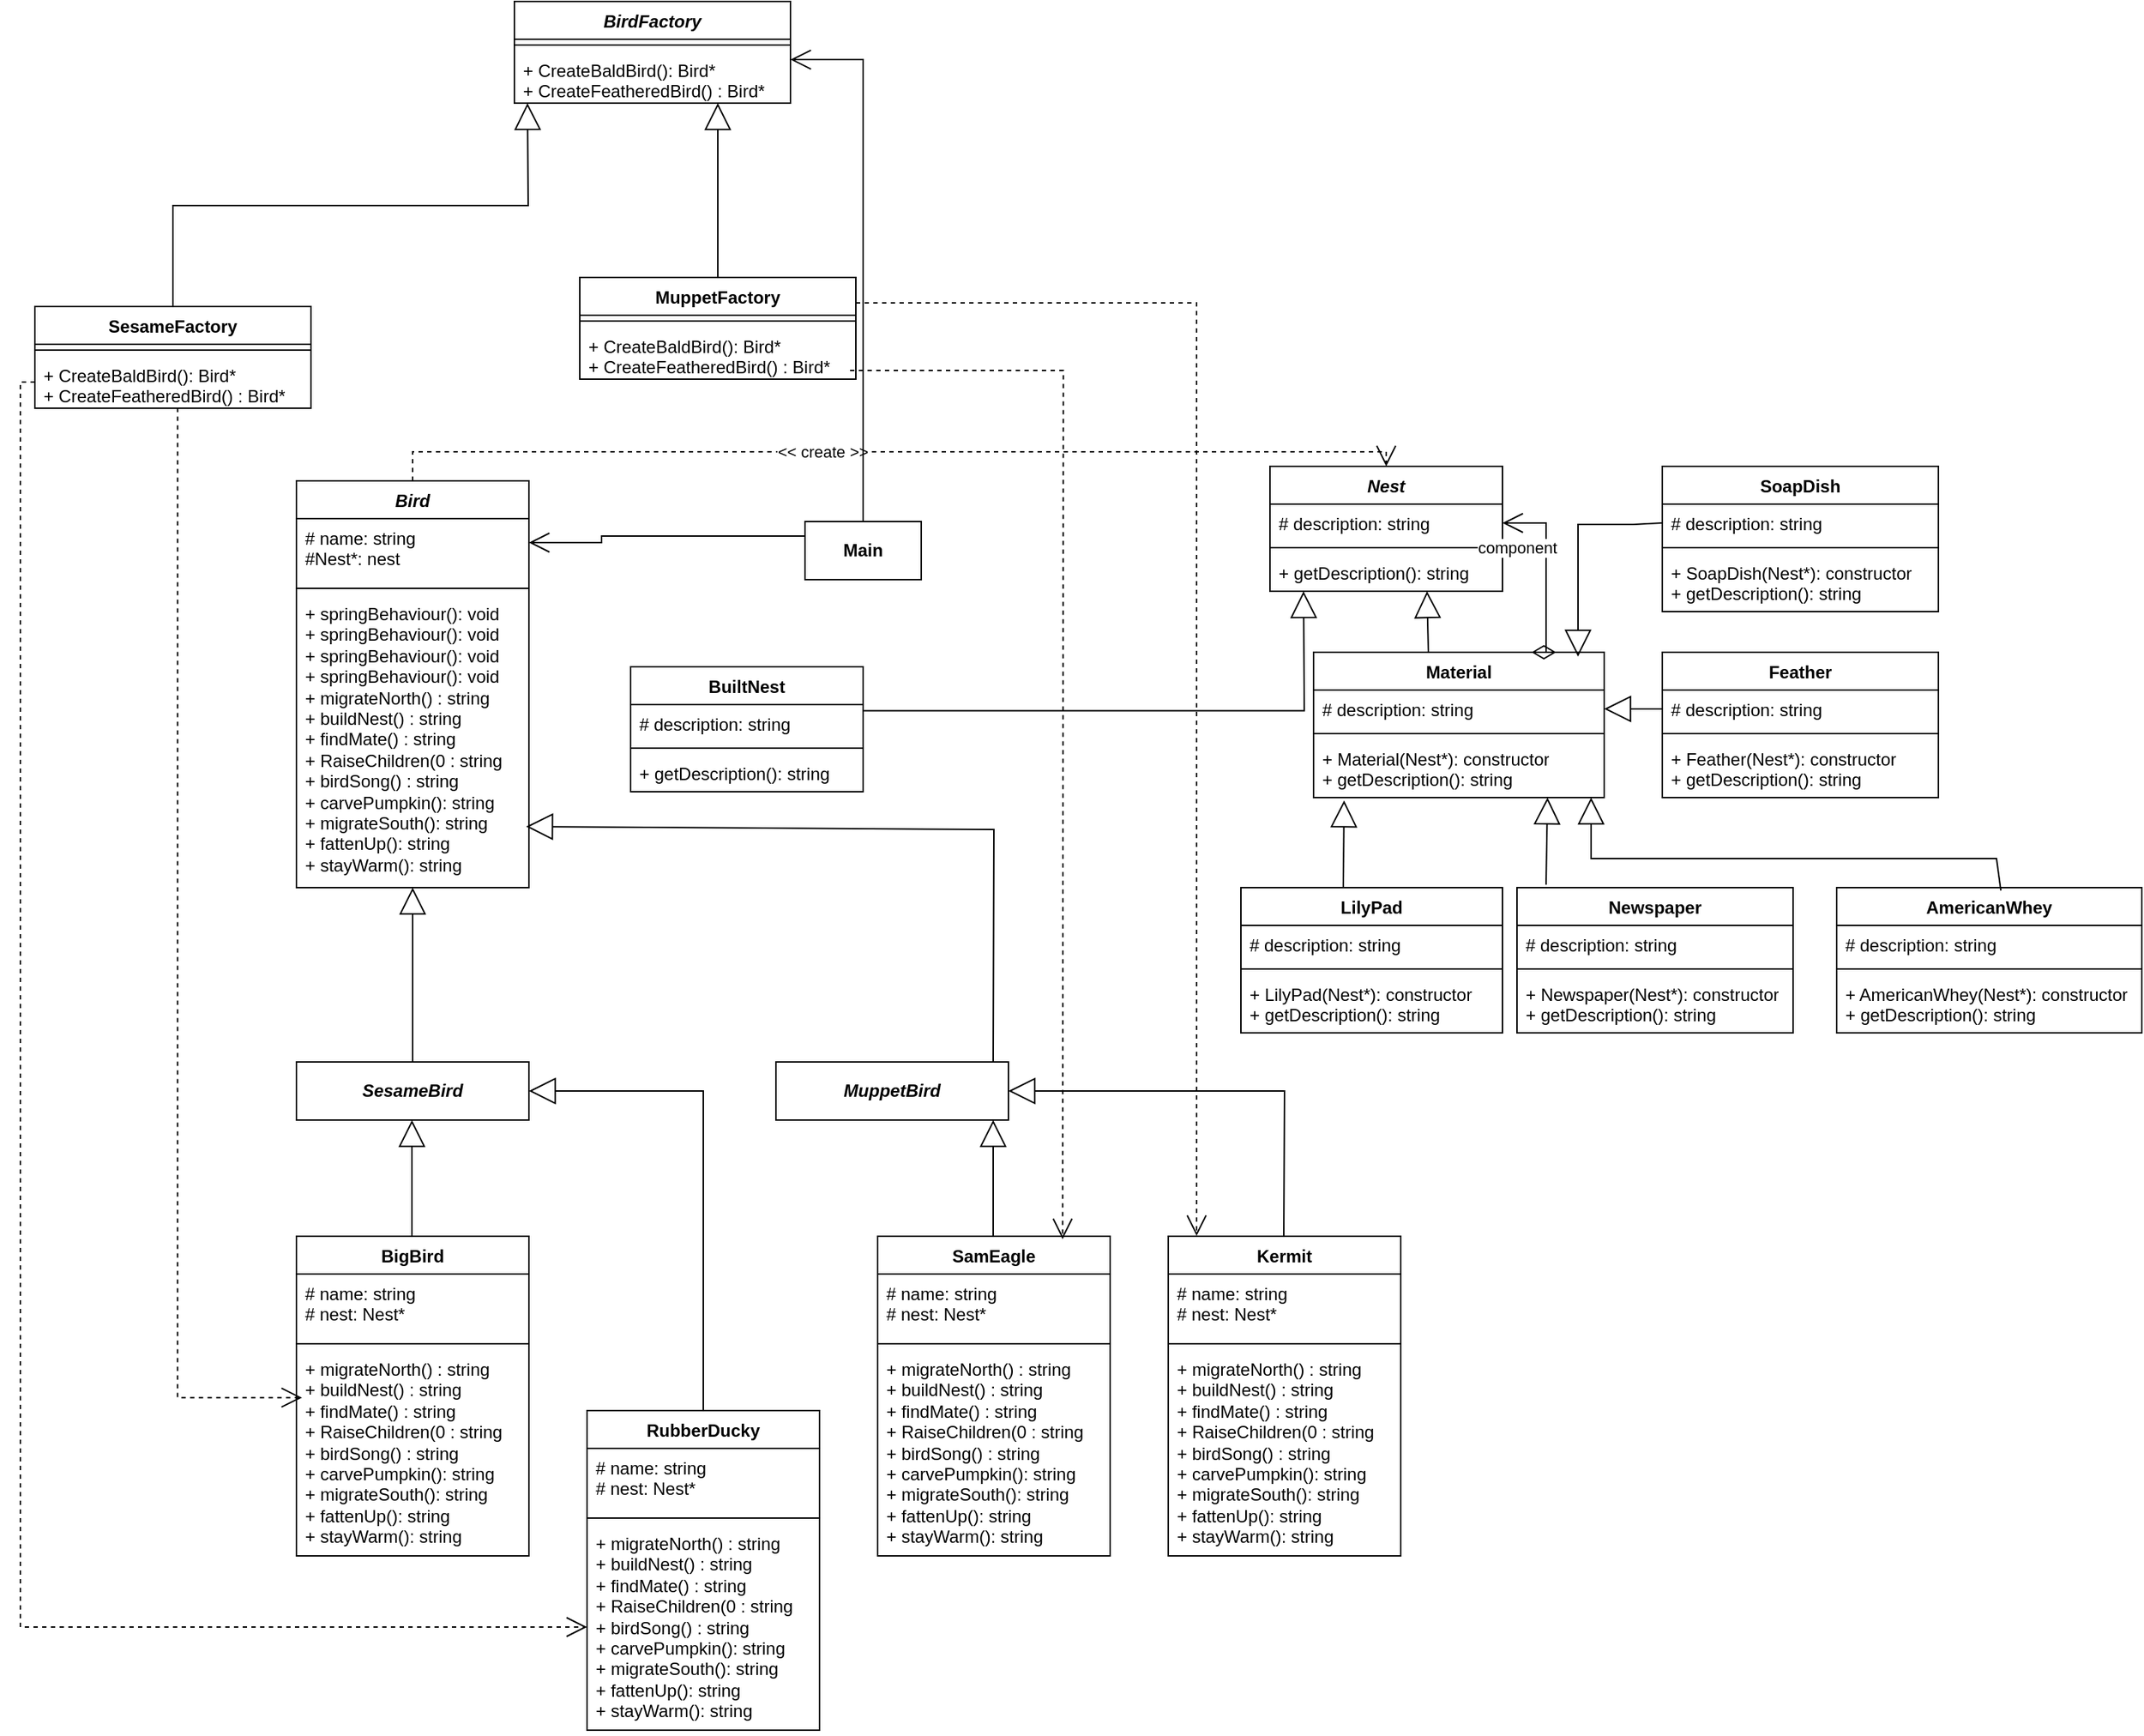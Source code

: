 <mxfile version="25.0.1">
  <diagram name="Page-1" id="kyu1YdOgKxEDkR5awUkQ">
    <mxGraphModel dx="2799" dy="2236" grid="1" gridSize="10" guides="1" tooltips="1" connect="1" arrows="1" fold="1" page="1" pageScale="1" pageWidth="850" pageHeight="1100" math="0" shadow="0">
      <root>
        <mxCell id="0" />
        <mxCell id="1" parent="0" />
        <mxCell id="qIy_7lvg44yp4supX4-h-1" value="&lt;i&gt;Bird&lt;/i&gt;" style="swimlane;fontStyle=1;align=center;verticalAlign=top;childLayout=stackLayout;horizontal=1;startSize=26;horizontalStack=0;resizeParent=1;resizeParentMax=0;resizeLast=0;collapsible=1;marginBottom=0;whiteSpace=wrap;html=1;" vertex="1" parent="1">
          <mxGeometry x="40" y="40" width="160" height="280" as="geometry" />
        </mxCell>
        <mxCell id="qIy_7lvg44yp4supX4-h-2" value="&lt;div&gt;# name: string&lt;/div&gt;&lt;div&gt;#Nest*: nest&lt;br&gt;&lt;/div&gt;" style="text;strokeColor=none;fillColor=none;align=left;verticalAlign=top;spacingLeft=4;spacingRight=4;overflow=hidden;rotatable=0;points=[[0,0.5],[1,0.5]];portConstraint=eastwest;whiteSpace=wrap;html=1;" vertex="1" parent="qIy_7lvg44yp4supX4-h-1">
          <mxGeometry y="26" width="160" height="44" as="geometry" />
        </mxCell>
        <mxCell id="qIy_7lvg44yp4supX4-h-3" value="" style="line;strokeWidth=1;fillColor=none;align=left;verticalAlign=middle;spacingTop=-1;spacingLeft=3;spacingRight=3;rotatable=0;labelPosition=right;points=[];portConstraint=eastwest;strokeColor=inherit;" vertex="1" parent="qIy_7lvg44yp4supX4-h-1">
          <mxGeometry y="70" width="160" height="8" as="geometry" />
        </mxCell>
        <mxCell id="qIy_7lvg44yp4supX4-h-4" value="&lt;div&gt;+ springBehaviour(): void&lt;/div&gt;&lt;div&gt;+ springBehaviour(): void&lt;/div&gt;&lt;div&gt;+ springBehaviour(): void&lt;/div&gt;&lt;div&gt;+ springBehaviour(): void&lt;br&gt;&lt;/div&gt;&lt;div&gt;+ migrateNorth() : string&lt;/div&gt;&lt;div&gt;+ buildNest() : string&lt;/div&gt;&lt;div&gt;+ findMate() : string&lt;/div&gt;&lt;div&gt;+ RaiseChildren(0 : string&lt;/div&gt;&lt;div&gt;+ birdSong() : string&lt;/div&gt;&lt;div&gt;+ carvePumpkin(): string&lt;/div&gt;&lt;div&gt;+ migrateSouth(): string&lt;/div&gt;&lt;div&gt;+ fattenUp(): string&lt;/div&gt;&lt;div&gt;+ stayWarm(): string&lt;br&gt;&lt;/div&gt;" style="text;strokeColor=none;fillColor=none;align=left;verticalAlign=top;spacingLeft=4;spacingRight=4;overflow=hidden;rotatable=0;points=[[0,0.5],[1,0.5]];portConstraint=eastwest;whiteSpace=wrap;html=1;" vertex="1" parent="qIy_7lvg44yp4supX4-h-1">
          <mxGeometry y="78" width="160" height="202" as="geometry" />
        </mxCell>
        <mxCell id="qIy_7lvg44yp4supX4-h-5" value="&lt;i&gt;Nest&lt;/i&gt;" style="swimlane;fontStyle=1;align=center;verticalAlign=top;childLayout=stackLayout;horizontal=1;startSize=26;horizontalStack=0;resizeParent=1;resizeParentMax=0;resizeLast=0;collapsible=1;marginBottom=0;whiteSpace=wrap;html=1;" vertex="1" parent="1">
          <mxGeometry x="710" y="30" width="160" height="86" as="geometry" />
        </mxCell>
        <mxCell id="qIy_7lvg44yp4supX4-h-6" value="# description: string" style="text;strokeColor=none;fillColor=none;align=left;verticalAlign=top;spacingLeft=4;spacingRight=4;overflow=hidden;rotatable=0;points=[[0,0.5],[1,0.5]];portConstraint=eastwest;whiteSpace=wrap;html=1;" vertex="1" parent="qIy_7lvg44yp4supX4-h-5">
          <mxGeometry y="26" width="160" height="26" as="geometry" />
        </mxCell>
        <mxCell id="qIy_7lvg44yp4supX4-h-7" value="" style="line;strokeWidth=1;fillColor=none;align=left;verticalAlign=middle;spacingTop=-1;spacingLeft=3;spacingRight=3;rotatable=0;labelPosition=right;points=[];portConstraint=eastwest;strokeColor=inherit;" vertex="1" parent="qIy_7lvg44yp4supX4-h-5">
          <mxGeometry y="52" width="160" height="8" as="geometry" />
        </mxCell>
        <mxCell id="qIy_7lvg44yp4supX4-h-8" value="+ getDescription(): string" style="text;strokeColor=none;fillColor=none;align=left;verticalAlign=top;spacingLeft=4;spacingRight=4;overflow=hidden;rotatable=0;points=[[0,0.5],[1,0.5]];portConstraint=eastwest;whiteSpace=wrap;html=1;" vertex="1" parent="qIy_7lvg44yp4supX4-h-5">
          <mxGeometry y="60" width="160" height="26" as="geometry" />
        </mxCell>
        <mxCell id="qIy_7lvg44yp4supX4-h-13" value="BigBird" style="swimlane;fontStyle=1;align=center;verticalAlign=top;childLayout=stackLayout;horizontal=1;startSize=26;horizontalStack=0;resizeParent=1;resizeParentMax=0;resizeLast=0;collapsible=1;marginBottom=0;whiteSpace=wrap;html=1;" vertex="1" parent="1">
          <mxGeometry x="40" y="560" width="160" height="220" as="geometry" />
        </mxCell>
        <mxCell id="qIy_7lvg44yp4supX4-h-14" value="&lt;div&gt;# name: string&lt;/div&gt;&lt;div&gt;# nest: Nest*&lt;br&gt;&lt;/div&gt;" style="text;strokeColor=none;fillColor=none;align=left;verticalAlign=top;spacingLeft=4;spacingRight=4;overflow=hidden;rotatable=0;points=[[0,0.5],[1,0.5]];portConstraint=eastwest;whiteSpace=wrap;html=1;" vertex="1" parent="qIy_7lvg44yp4supX4-h-13">
          <mxGeometry y="26" width="160" height="44" as="geometry" />
        </mxCell>
        <mxCell id="qIy_7lvg44yp4supX4-h-15" value="" style="line;strokeWidth=1;fillColor=none;align=left;verticalAlign=middle;spacingTop=-1;spacingLeft=3;spacingRight=3;rotatable=0;labelPosition=right;points=[];portConstraint=eastwest;strokeColor=inherit;" vertex="1" parent="qIy_7lvg44yp4supX4-h-13">
          <mxGeometry y="70" width="160" height="8" as="geometry" />
        </mxCell>
        <mxCell id="qIy_7lvg44yp4supX4-h-16" value="&lt;div&gt;+ migrateNorth() : string&lt;/div&gt;&lt;div&gt;+ buildNest() : string&lt;/div&gt;&lt;div&gt;+ findMate() : string&lt;/div&gt;&lt;div&gt;+ RaiseChildren(0 : string&lt;/div&gt;&lt;div&gt;+ birdSong() : string&lt;/div&gt;&lt;div&gt;+ carvePumpkin(): string&lt;/div&gt;&lt;div&gt;+ migrateSouth(): string&lt;/div&gt;&lt;div&gt;+ fattenUp(): string&lt;/div&gt;&lt;div&gt;+ stayWarm(): string&lt;br&gt;&lt;/div&gt;" style="text;strokeColor=none;fillColor=none;align=left;verticalAlign=top;spacingLeft=4;spacingRight=4;overflow=hidden;rotatable=0;points=[[0,0.5],[1,0.5]];portConstraint=eastwest;whiteSpace=wrap;html=1;" vertex="1" parent="qIy_7lvg44yp4supX4-h-13">
          <mxGeometry y="78" width="160" height="142" as="geometry" />
        </mxCell>
        <mxCell id="qIy_7lvg44yp4supX4-h-21" value="RubberDucky" style="swimlane;fontStyle=1;align=center;verticalAlign=top;childLayout=stackLayout;horizontal=1;startSize=26;horizontalStack=0;resizeParent=1;resizeParentMax=0;resizeLast=0;collapsible=1;marginBottom=0;whiteSpace=wrap;html=1;" vertex="1" parent="1">
          <mxGeometry x="240" y="680" width="160" height="220" as="geometry" />
        </mxCell>
        <mxCell id="qIy_7lvg44yp4supX4-h-22" value="&lt;div&gt;# name: string&lt;/div&gt;&lt;div&gt;# nest: Nest*&lt;/div&gt;" style="text;strokeColor=none;fillColor=none;align=left;verticalAlign=top;spacingLeft=4;spacingRight=4;overflow=hidden;rotatable=0;points=[[0,0.5],[1,0.5]];portConstraint=eastwest;whiteSpace=wrap;html=1;" vertex="1" parent="qIy_7lvg44yp4supX4-h-21">
          <mxGeometry y="26" width="160" height="44" as="geometry" />
        </mxCell>
        <mxCell id="qIy_7lvg44yp4supX4-h-23" value="" style="line;strokeWidth=1;fillColor=none;align=left;verticalAlign=middle;spacingTop=-1;spacingLeft=3;spacingRight=3;rotatable=0;labelPosition=right;points=[];portConstraint=eastwest;strokeColor=inherit;" vertex="1" parent="qIy_7lvg44yp4supX4-h-21">
          <mxGeometry y="70" width="160" height="8" as="geometry" />
        </mxCell>
        <mxCell id="qIy_7lvg44yp4supX4-h-24" value="&lt;div&gt;+ migrateNorth() : string&lt;/div&gt;&lt;div&gt;+ buildNest() : string&lt;/div&gt;&lt;div&gt;+ findMate() : string&lt;/div&gt;&lt;div&gt;+ RaiseChildren(0 : string&lt;/div&gt;&lt;div&gt;+ birdSong() : string&lt;/div&gt;&lt;div&gt;+ carvePumpkin(): string&lt;/div&gt;&lt;div&gt;+ migrateSouth(): string&lt;/div&gt;&lt;div&gt;+ fattenUp(): string&lt;/div&gt;&lt;div&gt;+ stayWarm(): string&lt;br&gt;&lt;/div&gt;" style="text;strokeColor=none;fillColor=none;align=left;verticalAlign=top;spacingLeft=4;spacingRight=4;overflow=hidden;rotatable=0;points=[[0,0.5],[1,0.5]];portConstraint=eastwest;whiteSpace=wrap;html=1;" vertex="1" parent="qIy_7lvg44yp4supX4-h-21">
          <mxGeometry y="78" width="160" height="142" as="geometry" />
        </mxCell>
        <mxCell id="qIy_7lvg44yp4supX4-h-25" value="SamEagle" style="swimlane;fontStyle=1;align=center;verticalAlign=top;childLayout=stackLayout;horizontal=1;startSize=26;horizontalStack=0;resizeParent=1;resizeParentMax=0;resizeLast=0;collapsible=1;marginBottom=0;whiteSpace=wrap;html=1;" vertex="1" parent="1">
          <mxGeometry x="440" y="560" width="160" height="220" as="geometry" />
        </mxCell>
        <mxCell id="qIy_7lvg44yp4supX4-h-26" value="&lt;div&gt;# name: string&lt;/div&gt;&lt;div&gt;# nest: Nest*&lt;/div&gt;" style="text;strokeColor=none;fillColor=none;align=left;verticalAlign=top;spacingLeft=4;spacingRight=4;overflow=hidden;rotatable=0;points=[[0,0.5],[1,0.5]];portConstraint=eastwest;whiteSpace=wrap;html=1;" vertex="1" parent="qIy_7lvg44yp4supX4-h-25">
          <mxGeometry y="26" width="160" height="44" as="geometry" />
        </mxCell>
        <mxCell id="qIy_7lvg44yp4supX4-h-27" value="" style="line;strokeWidth=1;fillColor=none;align=left;verticalAlign=middle;spacingTop=-1;spacingLeft=3;spacingRight=3;rotatable=0;labelPosition=right;points=[];portConstraint=eastwest;strokeColor=inherit;" vertex="1" parent="qIy_7lvg44yp4supX4-h-25">
          <mxGeometry y="70" width="160" height="8" as="geometry" />
        </mxCell>
        <mxCell id="qIy_7lvg44yp4supX4-h-28" value="&lt;div&gt;+ migrateNorth() : string&lt;/div&gt;&lt;div&gt;+ buildNest() : string&lt;/div&gt;&lt;div&gt;+ findMate() : string&lt;/div&gt;&lt;div&gt;+ RaiseChildren(0 : string&lt;/div&gt;&lt;div&gt;+ birdSong() : string&lt;/div&gt;&lt;div&gt;+ carvePumpkin(): string&lt;/div&gt;&lt;div&gt;+ migrateSouth(): string&lt;/div&gt;&lt;div&gt;+ fattenUp(): string&lt;/div&gt;&lt;div&gt;+ stayWarm(): string&lt;br&gt;&lt;/div&gt;" style="text;strokeColor=none;fillColor=none;align=left;verticalAlign=top;spacingLeft=4;spacingRight=4;overflow=hidden;rotatable=0;points=[[0,0.5],[1,0.5]];portConstraint=eastwest;whiteSpace=wrap;html=1;" vertex="1" parent="qIy_7lvg44yp4supX4-h-25">
          <mxGeometry y="78" width="160" height="142" as="geometry" />
        </mxCell>
        <mxCell id="qIy_7lvg44yp4supX4-h-29" value="Kermit" style="swimlane;fontStyle=1;align=center;verticalAlign=top;childLayout=stackLayout;horizontal=1;startSize=26;horizontalStack=0;resizeParent=1;resizeParentMax=0;resizeLast=0;collapsible=1;marginBottom=0;whiteSpace=wrap;html=1;" vertex="1" parent="1">
          <mxGeometry x="640" y="560" width="160" height="220" as="geometry" />
        </mxCell>
        <mxCell id="qIy_7lvg44yp4supX4-h-30" value="&lt;div&gt;# name: string&lt;/div&gt;&lt;div&gt;# nest: Nest*&lt;/div&gt;" style="text;strokeColor=none;fillColor=none;align=left;verticalAlign=top;spacingLeft=4;spacingRight=4;overflow=hidden;rotatable=0;points=[[0,0.5],[1,0.5]];portConstraint=eastwest;whiteSpace=wrap;html=1;" vertex="1" parent="qIy_7lvg44yp4supX4-h-29">
          <mxGeometry y="26" width="160" height="44" as="geometry" />
        </mxCell>
        <mxCell id="qIy_7lvg44yp4supX4-h-31" value="" style="line;strokeWidth=1;fillColor=none;align=left;verticalAlign=middle;spacingTop=-1;spacingLeft=3;spacingRight=3;rotatable=0;labelPosition=right;points=[];portConstraint=eastwest;strokeColor=inherit;" vertex="1" parent="qIy_7lvg44yp4supX4-h-29">
          <mxGeometry y="70" width="160" height="8" as="geometry" />
        </mxCell>
        <mxCell id="qIy_7lvg44yp4supX4-h-32" value="&lt;div&gt;+ migrateNorth() : string&lt;/div&gt;&lt;div&gt;+ buildNest() : string&lt;/div&gt;&lt;div&gt;+ findMate() : string&lt;/div&gt;&lt;div&gt;+ RaiseChildren(0 : string&lt;/div&gt;&lt;div&gt;+ birdSong() : string&lt;/div&gt;&lt;div&gt;+ carvePumpkin(): string&lt;/div&gt;&lt;div&gt;+ migrateSouth(): string&lt;/div&gt;&lt;div&gt;+ fattenUp(): string&lt;/div&gt;&lt;div&gt;+ stayWarm(): string&lt;br&gt;&lt;/div&gt;" style="text;strokeColor=none;fillColor=none;align=left;verticalAlign=top;spacingLeft=4;spacingRight=4;overflow=hidden;rotatable=0;points=[[0,0.5],[1,0.5]];portConstraint=eastwest;whiteSpace=wrap;html=1;" vertex="1" parent="qIy_7lvg44yp4supX4-h-29">
          <mxGeometry y="78" width="160" height="142" as="geometry" />
        </mxCell>
        <mxCell id="qIy_7lvg44yp4supX4-h-41" value="" style="endArrow=block;endSize=16;endFill=0;html=1;rounded=0;entryX=0.5;entryY=1;entryDx=0;entryDy=0;exitX=0.5;exitY=0;exitDx=0;exitDy=0;" edge="1" parent="1" source="qIy_7lvg44yp4supX4-h-43" target="qIy_7lvg44yp4supX4-h-1">
          <mxGeometry width="160" relative="1" as="geometry">
            <mxPoint x="120" y="430" as="sourcePoint" />
            <mxPoint x="240" y="340" as="targetPoint" />
          </mxGeometry>
        </mxCell>
        <mxCell id="qIy_7lvg44yp4supX4-h-42" value="" style="endArrow=block;endSize=16;endFill=0;html=1;rounded=0;exitX=0.5;exitY=0;exitDx=0;exitDy=0;entryX=0.5;entryY=1;entryDx=0;entryDy=0;" edge="1" parent="1">
          <mxGeometry width="160" relative="1" as="geometry">
            <mxPoint x="519.5" y="560" as="sourcePoint" />
            <mxPoint x="519.5" y="480" as="targetPoint" />
          </mxGeometry>
        </mxCell>
        <mxCell id="qIy_7lvg44yp4supX4-h-43" value="&lt;i&gt;SesameBird&lt;/i&gt;" style="html=1;whiteSpace=wrap;fontStyle=1" vertex="1" parent="1">
          <mxGeometry x="40" y="440" width="160" height="40" as="geometry" />
        </mxCell>
        <mxCell id="qIy_7lvg44yp4supX4-h-44" value="&lt;i&gt;&lt;b&gt;MuppetBird&lt;/b&gt;&lt;/i&gt;" style="html=1;whiteSpace=wrap;" vertex="1" parent="1">
          <mxGeometry x="370" y="440" width="160" height="40" as="geometry" />
        </mxCell>
        <mxCell id="qIy_7lvg44yp4supX4-h-47" value="" style="endArrow=block;endSize=16;endFill=0;html=1;rounded=0;exitX=0.5;exitY=0;exitDx=0;exitDy=0;entryX=1;entryY=0.5;entryDx=0;entryDy=0;" edge="1" parent="1" source="qIy_7lvg44yp4supX4-h-21" target="qIy_7lvg44yp4supX4-h-43">
          <mxGeometry width="160" relative="1" as="geometry">
            <mxPoint x="319.5" y="560" as="sourcePoint" />
            <mxPoint x="319.5" y="480" as="targetPoint" />
            <Array as="points">
              <mxPoint x="320" y="460" />
            </Array>
          </mxGeometry>
        </mxCell>
        <mxCell id="qIy_7lvg44yp4supX4-h-48" value="" style="endArrow=block;endSize=16;endFill=0;html=1;rounded=0;exitX=0.5;exitY=0;exitDx=0;exitDy=0;entryX=1;entryY=0.5;entryDx=0;entryDy=0;" edge="1" parent="1" target="qIy_7lvg44yp4supX4-h-44">
          <mxGeometry width="160" relative="1" as="geometry">
            <mxPoint x="719.5" y="560" as="sourcePoint" />
            <mxPoint x="600" y="460" as="targetPoint" />
            <Array as="points">
              <mxPoint x="720" y="460" />
            </Array>
          </mxGeometry>
        </mxCell>
        <mxCell id="qIy_7lvg44yp4supX4-h-49" value="" style="endArrow=block;endSize=16;endFill=0;html=1;rounded=0;exitX=0.5;exitY=0;exitDx=0;exitDy=0;entryX=0.5;entryY=1;entryDx=0;entryDy=0;" edge="1" parent="1">
          <mxGeometry width="160" relative="1" as="geometry">
            <mxPoint x="119.5" y="560" as="sourcePoint" />
            <mxPoint x="119.5" y="480" as="targetPoint" />
          </mxGeometry>
        </mxCell>
        <mxCell id="qIy_7lvg44yp4supX4-h-50" value="" style="endArrow=block;endSize=16;endFill=0;html=1;rounded=0;exitX=0.5;exitY=0;exitDx=0;exitDy=0;entryX=0.988;entryY=0.792;entryDx=0;entryDy=0;entryPerimeter=0;" edge="1" parent="1" target="qIy_7lvg44yp4supX4-h-4">
          <mxGeometry width="160" relative="1" as="geometry">
            <mxPoint x="519.5" y="440" as="sourcePoint" />
            <mxPoint x="400" y="340" as="targetPoint" />
            <Array as="points">
              <mxPoint x="520" y="280" />
            </Array>
          </mxGeometry>
        </mxCell>
        <mxCell id="qIy_7lvg44yp4supX4-h-51" value="BuiltNest" style="swimlane;fontStyle=1;align=center;verticalAlign=top;childLayout=stackLayout;horizontal=1;startSize=26;horizontalStack=0;resizeParent=1;resizeParentMax=0;resizeLast=0;collapsible=1;marginBottom=0;whiteSpace=wrap;html=1;" vertex="1" parent="1">
          <mxGeometry x="270" y="168" width="160" height="86" as="geometry" />
        </mxCell>
        <mxCell id="qIy_7lvg44yp4supX4-h-52" value="# description: string" style="text;strokeColor=none;fillColor=none;align=left;verticalAlign=top;spacingLeft=4;spacingRight=4;overflow=hidden;rotatable=0;points=[[0,0.5],[1,0.5]];portConstraint=eastwest;whiteSpace=wrap;html=1;" vertex="1" parent="qIy_7lvg44yp4supX4-h-51">
          <mxGeometry y="26" width="160" height="26" as="geometry" />
        </mxCell>
        <mxCell id="qIy_7lvg44yp4supX4-h-53" value="" style="line;strokeWidth=1;fillColor=none;align=left;verticalAlign=middle;spacingTop=-1;spacingLeft=3;spacingRight=3;rotatable=0;labelPosition=right;points=[];portConstraint=eastwest;strokeColor=inherit;" vertex="1" parent="qIy_7lvg44yp4supX4-h-51">
          <mxGeometry y="52" width="160" height="8" as="geometry" />
        </mxCell>
        <mxCell id="qIy_7lvg44yp4supX4-h-54" value="+ getDescription(): string" style="text;strokeColor=none;fillColor=none;align=left;verticalAlign=top;spacingLeft=4;spacingRight=4;overflow=hidden;rotatable=0;points=[[0,0.5],[1,0.5]];portConstraint=eastwest;whiteSpace=wrap;html=1;" vertex="1" parent="qIy_7lvg44yp4supX4-h-51">
          <mxGeometry y="60" width="160" height="26" as="geometry" />
        </mxCell>
        <mxCell id="qIy_7lvg44yp4supX4-h-55" value="" style="endArrow=block;endSize=16;endFill=0;html=1;rounded=0;exitX=0.997;exitY=0.165;exitDx=0;exitDy=0;entryX=0.613;entryY=1.077;entryDx=0;entryDy=0;entryPerimeter=0;exitPerimeter=0;edgeStyle=orthogonalEdgeStyle;" edge="1" parent="1" source="qIy_7lvg44yp4supX4-h-52">
          <mxGeometry width="160" relative="1" as="geometry">
            <mxPoint x="550" y="197" as="sourcePoint" />
            <mxPoint x="733.08" y="116.002" as="targetPoint" />
          </mxGeometry>
        </mxCell>
        <mxCell id="qIy_7lvg44yp4supX4-h-56" value="Material" style="swimlane;fontStyle=1;align=center;verticalAlign=top;childLayout=stackLayout;horizontal=1;startSize=26;horizontalStack=0;resizeParent=1;resizeParentMax=0;resizeLast=0;collapsible=1;marginBottom=0;whiteSpace=wrap;html=1;" vertex="1" parent="1">
          <mxGeometry x="740" y="158" width="200" height="100" as="geometry" />
        </mxCell>
        <mxCell id="qIy_7lvg44yp4supX4-h-57" value="# description: string" style="text;strokeColor=none;fillColor=none;align=left;verticalAlign=top;spacingLeft=4;spacingRight=4;overflow=hidden;rotatable=0;points=[[0,0.5],[1,0.5]];portConstraint=eastwest;whiteSpace=wrap;html=1;" vertex="1" parent="qIy_7lvg44yp4supX4-h-56">
          <mxGeometry y="26" width="200" height="26" as="geometry" />
        </mxCell>
        <mxCell id="qIy_7lvg44yp4supX4-h-58" value="" style="line;strokeWidth=1;fillColor=none;align=left;verticalAlign=middle;spacingTop=-1;spacingLeft=3;spacingRight=3;rotatable=0;labelPosition=right;points=[];portConstraint=eastwest;strokeColor=inherit;" vertex="1" parent="qIy_7lvg44yp4supX4-h-56">
          <mxGeometry y="52" width="200" height="8" as="geometry" />
        </mxCell>
        <mxCell id="qIy_7lvg44yp4supX4-h-59" value="+ Material(Nest*): constructor&lt;br&gt;&lt;div&gt;+ getDescription(): string&lt;/div&gt;" style="text;strokeColor=none;fillColor=none;align=left;verticalAlign=top;spacingLeft=4;spacingRight=4;overflow=hidden;rotatable=0;points=[[0,0.5],[1,0.5]];portConstraint=eastwest;whiteSpace=wrap;html=1;" vertex="1" parent="qIy_7lvg44yp4supX4-h-56">
          <mxGeometry y="60" width="200" height="40" as="geometry" />
        </mxCell>
        <mxCell id="qIy_7lvg44yp4supX4-h-60" value="" style="endArrow=block;endSize=16;endFill=0;html=1;rounded=0;entryX=0.613;entryY=1.077;entryDx=0;entryDy=0;entryPerimeter=0;exitX=0.395;exitY=0;exitDx=0;exitDy=0;exitPerimeter=0;" edge="1" parent="1" source="qIy_7lvg44yp4supX4-h-56">
          <mxGeometry width="160" relative="1" as="geometry">
            <mxPoint x="818" y="180" as="sourcePoint" />
            <mxPoint x="818.08" y="116.002" as="targetPoint" />
            <Array as="points" />
          </mxGeometry>
        </mxCell>
        <mxCell id="qIy_7lvg44yp4supX4-h-79" value="LilyPad" style="swimlane;fontStyle=1;align=center;verticalAlign=top;childLayout=stackLayout;horizontal=1;startSize=26;horizontalStack=0;resizeParent=1;resizeParentMax=0;resizeLast=0;collapsible=1;marginBottom=0;whiteSpace=wrap;html=1;" vertex="1" parent="1">
          <mxGeometry x="690" y="320" width="180" height="100" as="geometry" />
        </mxCell>
        <mxCell id="qIy_7lvg44yp4supX4-h-80" value="# description: string" style="text;strokeColor=none;fillColor=none;align=left;verticalAlign=top;spacingLeft=4;spacingRight=4;overflow=hidden;rotatable=0;points=[[0,0.5],[1,0.5]];portConstraint=eastwest;whiteSpace=wrap;html=1;" vertex="1" parent="qIy_7lvg44yp4supX4-h-79">
          <mxGeometry y="26" width="180" height="26" as="geometry" />
        </mxCell>
        <mxCell id="qIy_7lvg44yp4supX4-h-81" value="" style="line;strokeWidth=1;fillColor=none;align=left;verticalAlign=middle;spacingTop=-1;spacingLeft=3;spacingRight=3;rotatable=0;labelPosition=right;points=[];portConstraint=eastwest;strokeColor=inherit;" vertex="1" parent="qIy_7lvg44yp4supX4-h-79">
          <mxGeometry y="52" width="180" height="8" as="geometry" />
        </mxCell>
        <mxCell id="qIy_7lvg44yp4supX4-h-82" value="+ LilyPad(Nest*): constructor&lt;br&gt;&lt;div&gt;+ getDescription(): string&lt;/div&gt;" style="text;strokeColor=none;fillColor=none;align=left;verticalAlign=top;spacingLeft=4;spacingRight=4;overflow=hidden;rotatable=0;points=[[0,0.5],[1,0.5]];portConstraint=eastwest;whiteSpace=wrap;html=1;" vertex="1" parent="qIy_7lvg44yp4supX4-h-79">
          <mxGeometry y="60" width="180" height="40" as="geometry" />
        </mxCell>
        <mxCell id="qIy_7lvg44yp4supX4-h-83" value="Newspaper" style="swimlane;fontStyle=1;align=center;verticalAlign=top;childLayout=stackLayout;horizontal=1;startSize=26;horizontalStack=0;resizeParent=1;resizeParentMax=0;resizeLast=0;collapsible=1;marginBottom=0;whiteSpace=wrap;html=1;" vertex="1" parent="1">
          <mxGeometry x="880" y="320" width="190" height="100" as="geometry" />
        </mxCell>
        <mxCell id="qIy_7lvg44yp4supX4-h-84" value="# description: string" style="text;strokeColor=none;fillColor=none;align=left;verticalAlign=top;spacingLeft=4;spacingRight=4;overflow=hidden;rotatable=0;points=[[0,0.5],[1,0.5]];portConstraint=eastwest;whiteSpace=wrap;html=1;" vertex="1" parent="qIy_7lvg44yp4supX4-h-83">
          <mxGeometry y="26" width="190" height="26" as="geometry" />
        </mxCell>
        <mxCell id="qIy_7lvg44yp4supX4-h-85" value="" style="line;strokeWidth=1;fillColor=none;align=left;verticalAlign=middle;spacingTop=-1;spacingLeft=3;spacingRight=3;rotatable=0;labelPosition=right;points=[];portConstraint=eastwest;strokeColor=inherit;" vertex="1" parent="qIy_7lvg44yp4supX4-h-83">
          <mxGeometry y="52" width="190" height="8" as="geometry" />
        </mxCell>
        <mxCell id="qIy_7lvg44yp4supX4-h-86" value="+ Newspaper(Nest*): constructor&lt;br&gt;&lt;div&gt;+ getDescription(): string&lt;/div&gt;" style="text;strokeColor=none;fillColor=none;align=left;verticalAlign=top;spacingLeft=4;spacingRight=4;overflow=hidden;rotatable=0;points=[[0,0.5],[1,0.5]];portConstraint=eastwest;whiteSpace=wrap;html=1;" vertex="1" parent="qIy_7lvg44yp4supX4-h-83">
          <mxGeometry y="60" width="190" height="40" as="geometry" />
        </mxCell>
        <mxCell id="qIy_7lvg44yp4supX4-h-88" value="Feather" style="swimlane;fontStyle=1;align=center;verticalAlign=top;childLayout=stackLayout;horizontal=1;startSize=26;horizontalStack=0;resizeParent=1;resizeParentMax=0;resizeLast=0;collapsible=1;marginBottom=0;whiteSpace=wrap;html=1;" vertex="1" parent="1">
          <mxGeometry x="980" y="158" width="190" height="100" as="geometry" />
        </mxCell>
        <mxCell id="qIy_7lvg44yp4supX4-h-89" value="# description: string" style="text;strokeColor=none;fillColor=none;align=left;verticalAlign=top;spacingLeft=4;spacingRight=4;overflow=hidden;rotatable=0;points=[[0,0.5],[1,0.5]];portConstraint=eastwest;whiteSpace=wrap;html=1;" vertex="1" parent="qIy_7lvg44yp4supX4-h-88">
          <mxGeometry y="26" width="190" height="26" as="geometry" />
        </mxCell>
        <mxCell id="qIy_7lvg44yp4supX4-h-90" value="" style="line;strokeWidth=1;fillColor=none;align=left;verticalAlign=middle;spacingTop=-1;spacingLeft=3;spacingRight=3;rotatable=0;labelPosition=right;points=[];portConstraint=eastwest;strokeColor=inherit;" vertex="1" parent="qIy_7lvg44yp4supX4-h-88">
          <mxGeometry y="52" width="190" height="8" as="geometry" />
        </mxCell>
        <mxCell id="qIy_7lvg44yp4supX4-h-91" value="+ Feather(Nest*): constructor&lt;br&gt;&lt;div&gt;+ getDescription(): string&lt;/div&gt;" style="text;strokeColor=none;fillColor=none;align=left;verticalAlign=top;spacingLeft=4;spacingRight=4;overflow=hidden;rotatable=0;points=[[0,0.5],[1,0.5]];portConstraint=eastwest;whiteSpace=wrap;html=1;" vertex="1" parent="qIy_7lvg44yp4supX4-h-88">
          <mxGeometry y="60" width="190" height="40" as="geometry" />
        </mxCell>
        <mxCell id="qIy_7lvg44yp4supX4-h-92" value="SoapDish" style="swimlane;fontStyle=1;align=center;verticalAlign=top;childLayout=stackLayout;horizontal=1;startSize=26;horizontalStack=0;resizeParent=1;resizeParentMax=0;resizeLast=0;collapsible=1;marginBottom=0;whiteSpace=wrap;html=1;" vertex="1" parent="1">
          <mxGeometry x="980" y="30" width="190" height="100" as="geometry" />
        </mxCell>
        <mxCell id="qIy_7lvg44yp4supX4-h-93" value="# description: string" style="text;strokeColor=none;fillColor=none;align=left;verticalAlign=top;spacingLeft=4;spacingRight=4;overflow=hidden;rotatable=0;points=[[0,0.5],[1,0.5]];portConstraint=eastwest;whiteSpace=wrap;html=1;" vertex="1" parent="qIy_7lvg44yp4supX4-h-92">
          <mxGeometry y="26" width="190" height="26" as="geometry" />
        </mxCell>
        <mxCell id="qIy_7lvg44yp4supX4-h-94" value="" style="line;strokeWidth=1;fillColor=none;align=left;verticalAlign=middle;spacingTop=-1;spacingLeft=3;spacingRight=3;rotatable=0;labelPosition=right;points=[];portConstraint=eastwest;strokeColor=inherit;" vertex="1" parent="qIy_7lvg44yp4supX4-h-92">
          <mxGeometry y="52" width="190" height="8" as="geometry" />
        </mxCell>
        <mxCell id="qIy_7lvg44yp4supX4-h-95" value="+ SoapDish(Nest*): constructor&lt;br&gt;&lt;div&gt;+ getDescription(): string&lt;/div&gt;" style="text;strokeColor=none;fillColor=none;align=left;verticalAlign=top;spacingLeft=4;spacingRight=4;overflow=hidden;rotatable=0;points=[[0,0.5],[1,0.5]];portConstraint=eastwest;whiteSpace=wrap;html=1;" vertex="1" parent="qIy_7lvg44yp4supX4-h-92">
          <mxGeometry y="60" width="190" height="40" as="geometry" />
        </mxCell>
        <mxCell id="qIy_7lvg44yp4supX4-h-96" value="AmericanWhey" style="swimlane;fontStyle=1;align=center;verticalAlign=top;childLayout=stackLayout;horizontal=1;startSize=26;horizontalStack=0;resizeParent=1;resizeParentMax=0;resizeLast=0;collapsible=1;marginBottom=0;whiteSpace=wrap;html=1;" vertex="1" parent="1">
          <mxGeometry x="1100" y="320" width="210" height="100" as="geometry" />
        </mxCell>
        <mxCell id="qIy_7lvg44yp4supX4-h-97" value="# description: string" style="text;strokeColor=none;fillColor=none;align=left;verticalAlign=top;spacingLeft=4;spacingRight=4;overflow=hidden;rotatable=0;points=[[0,0.5],[1,0.5]];portConstraint=eastwest;whiteSpace=wrap;html=1;" vertex="1" parent="qIy_7lvg44yp4supX4-h-96">
          <mxGeometry y="26" width="210" height="26" as="geometry" />
        </mxCell>
        <mxCell id="qIy_7lvg44yp4supX4-h-98" value="" style="line;strokeWidth=1;fillColor=none;align=left;verticalAlign=middle;spacingTop=-1;spacingLeft=3;spacingRight=3;rotatable=0;labelPosition=right;points=[];portConstraint=eastwest;strokeColor=inherit;" vertex="1" parent="qIy_7lvg44yp4supX4-h-96">
          <mxGeometry y="52" width="210" height="8" as="geometry" />
        </mxCell>
        <mxCell id="qIy_7lvg44yp4supX4-h-99" value="+ AmericanWhey(Nest*): constructor&lt;br&gt;&lt;div&gt;+ getDescription(): string&lt;/div&gt;" style="text;strokeColor=none;fillColor=none;align=left;verticalAlign=top;spacingLeft=4;spacingRight=4;overflow=hidden;rotatable=0;points=[[0,0.5],[1,0.5]];portConstraint=eastwest;whiteSpace=wrap;html=1;" vertex="1" parent="qIy_7lvg44yp4supX4-h-96">
          <mxGeometry y="60" width="210" height="40" as="geometry" />
        </mxCell>
        <mxCell id="qIy_7lvg44yp4supX4-h-101" value="" style="endArrow=block;endSize=16;endFill=0;html=1;rounded=0;entryX=0.91;entryY=0.03;entryDx=0;entryDy=0;exitX=0;exitY=0.5;exitDx=0;exitDy=0;entryPerimeter=0;" edge="1" parent="1" source="qIy_7lvg44yp4supX4-h-93" target="qIy_7lvg44yp4supX4-h-56">
          <mxGeometry width="160" relative="1" as="geometry">
            <mxPoint x="950" y="10" as="sourcePoint" />
            <mxPoint x="940" y="60" as="targetPoint" />
            <Array as="points">
              <mxPoint x="960" y="70" />
              <mxPoint x="922" y="70" />
            </Array>
          </mxGeometry>
        </mxCell>
        <mxCell id="qIy_7lvg44yp4supX4-h-102" value="" style="endArrow=block;endSize=16;endFill=0;html=1;rounded=0;entryX=1;entryY=0.5;entryDx=0;entryDy=0;exitX=0;exitY=0.5;exitDx=0;exitDy=0;" edge="1" parent="1" source="qIy_7lvg44yp4supX4-h-89" target="qIy_7lvg44yp4supX4-h-57">
          <mxGeometry width="160" relative="1" as="geometry">
            <mxPoint x="829" y="168" as="sourcePoint" />
            <mxPoint x="828.08" y="126.002" as="targetPoint" />
            <Array as="points" />
          </mxGeometry>
        </mxCell>
        <mxCell id="qIy_7lvg44yp4supX4-h-103" value="" style="endArrow=block;endSize=16;endFill=0;html=1;rounded=0;" edge="1" parent="1">
          <mxGeometry width="160" relative="1" as="geometry">
            <mxPoint x="760.455" y="320" as="sourcePoint" />
            <mxPoint x="761" y="260" as="targetPoint" />
            <Array as="points" />
          </mxGeometry>
        </mxCell>
        <mxCell id="qIy_7lvg44yp4supX4-h-104" value="" style="endArrow=block;endSize=16;endFill=0;html=1;rounded=0;" edge="1" parent="1">
          <mxGeometry width="160" relative="1" as="geometry">
            <mxPoint x="900" y="318" as="sourcePoint" />
            <mxPoint x="901" y="258" as="targetPoint" />
            <Array as="points" />
          </mxGeometry>
        </mxCell>
        <mxCell id="qIy_7lvg44yp4supX4-h-105" value="" style="endArrow=block;endSize=16;endFill=0;html=1;rounded=0;exitX=0.538;exitY=0.02;exitDx=0;exitDy=0;exitPerimeter=0;" edge="1" parent="1" source="qIy_7lvg44yp4supX4-h-96">
          <mxGeometry width="160" relative="1" as="geometry">
            <mxPoint x="931" y="310" as="sourcePoint" />
            <mxPoint x="931" y="258" as="targetPoint" />
            <Array as="points">
              <mxPoint x="1210" y="300" />
              <mxPoint x="931" y="300" />
            </Array>
          </mxGeometry>
        </mxCell>
        <mxCell id="qIy_7lvg44yp4supX4-h-106" value="&lt;b&gt;Main&lt;/b&gt;" style="html=1;whiteSpace=wrap;" vertex="1" parent="1">
          <mxGeometry x="390" y="68" width="80" height="40" as="geometry" />
        </mxCell>
        <mxCell id="qIy_7lvg44yp4supX4-h-109" value="" style="endArrow=open;html=1;endSize=12;startArrow=diamondThin;startSize=14;startFill=0;edgeStyle=orthogonalEdgeStyle;align=left;verticalAlign=bottom;rounded=0;exitX=0.75;exitY=0;exitDx=0;exitDy=0;entryX=1;entryY=0.5;entryDx=0;entryDy=0;" edge="1" parent="1" source="qIy_7lvg44yp4supX4-h-56" target="qIy_7lvg44yp4supX4-h-6">
          <mxGeometry x="-0.853" relative="1" as="geometry">
            <mxPoint x="840" y="158" as="sourcePoint" />
            <mxPoint x="990" y="130" as="targetPoint" />
            <Array as="points">
              <mxPoint x="900" y="158" />
              <mxPoint x="900" y="69" />
            </Array>
            <mxPoint as="offset" />
          </mxGeometry>
        </mxCell>
        <mxCell id="qIy_7lvg44yp4supX4-h-110" value="component" style="edgeLabel;html=1;align=center;verticalAlign=middle;resizable=0;points=[];" vertex="1" connectable="0" parent="qIy_7lvg44yp4supX4-h-109">
          <mxGeometry x="0.321" y="1" relative="1" as="geometry">
            <mxPoint x="-19" y="3" as="offset" />
          </mxGeometry>
        </mxCell>
        <mxCell id="qIy_7lvg44yp4supX4-h-112" value="&amp;lt;&amp;lt; create &amp;gt;&amp;gt;" style="endArrow=open;endSize=12;dashed=1;html=1;rounded=0;edgeStyle=orthogonalEdgeStyle;exitX=0.5;exitY=0;exitDx=0;exitDy=0;entryX=0.5;entryY=0;entryDx=0;entryDy=0;" edge="1" parent="1" source="qIy_7lvg44yp4supX4-h-1" target="qIy_7lvg44yp4supX4-h-5">
          <mxGeometry x="-0.138" width="160" relative="1" as="geometry">
            <mxPoint x="120" y="20" as="sourcePoint" />
            <mxPoint x="680" y="20" as="targetPoint" />
            <mxPoint as="offset" />
          </mxGeometry>
        </mxCell>
        <mxCell id="qIy_7lvg44yp4supX4-h-113" value="&lt;i&gt;BirdFactory&lt;/i&gt;" style="swimlane;fontStyle=1;align=center;verticalAlign=top;childLayout=stackLayout;horizontal=1;startSize=26;horizontalStack=0;resizeParent=1;resizeParentMax=0;resizeLast=0;collapsible=1;marginBottom=0;whiteSpace=wrap;html=1;" vertex="1" parent="1">
          <mxGeometry x="190" y="-290" width="190" height="70" as="geometry" />
        </mxCell>
        <mxCell id="qIy_7lvg44yp4supX4-h-115" value="" style="line;strokeWidth=1;fillColor=none;align=left;verticalAlign=middle;spacingTop=-1;spacingLeft=3;spacingRight=3;rotatable=0;labelPosition=right;points=[];portConstraint=eastwest;strokeColor=inherit;" vertex="1" parent="qIy_7lvg44yp4supX4-h-113">
          <mxGeometry y="26" width="190" height="8" as="geometry" />
        </mxCell>
        <mxCell id="qIy_7lvg44yp4supX4-h-116" value="&lt;div&gt;+ CreateBaldBird(): Bird*&lt;/div&gt;&lt;div&gt;+ CreateFeatheredBird() : Bird*&lt;br&gt;&lt;/div&gt;" style="text;strokeColor=none;fillColor=none;align=left;verticalAlign=top;spacingLeft=4;spacingRight=4;overflow=hidden;rotatable=0;points=[[0,0.5],[1,0.5]];portConstraint=eastwest;whiteSpace=wrap;html=1;" vertex="1" parent="qIy_7lvg44yp4supX4-h-113">
          <mxGeometry y="34" width="190" height="36" as="geometry" />
        </mxCell>
        <mxCell id="qIy_7lvg44yp4supX4-h-118" value="SesameFactory" style="swimlane;fontStyle=1;align=center;verticalAlign=top;childLayout=stackLayout;horizontal=1;startSize=26;horizontalStack=0;resizeParent=1;resizeParentMax=0;resizeLast=0;collapsible=1;marginBottom=0;whiteSpace=wrap;html=1;" vertex="1" parent="1">
          <mxGeometry x="-140" y="-80" width="190" height="70" as="geometry" />
        </mxCell>
        <mxCell id="qIy_7lvg44yp4supX4-h-119" value="" style="line;strokeWidth=1;fillColor=none;align=left;verticalAlign=middle;spacingTop=-1;spacingLeft=3;spacingRight=3;rotatable=0;labelPosition=right;points=[];portConstraint=eastwest;strokeColor=inherit;" vertex="1" parent="qIy_7lvg44yp4supX4-h-118">
          <mxGeometry y="26" width="190" height="8" as="geometry" />
        </mxCell>
        <mxCell id="qIy_7lvg44yp4supX4-h-120" value="&lt;div&gt;+ CreateBaldBird(): Bird*&lt;/div&gt;&lt;div&gt;+ CreateFeatheredBird() : Bird*&lt;br&gt;&lt;/div&gt;" style="text;strokeColor=none;fillColor=none;align=left;verticalAlign=top;spacingLeft=4;spacingRight=4;overflow=hidden;rotatable=0;points=[[0,0.5],[1,0.5]];portConstraint=eastwest;whiteSpace=wrap;html=1;" vertex="1" parent="qIy_7lvg44yp4supX4-h-118">
          <mxGeometry y="34" width="190" height="36" as="geometry" />
        </mxCell>
        <mxCell id="qIy_7lvg44yp4supX4-h-121" value="MuppetFactory" style="swimlane;fontStyle=1;align=center;verticalAlign=top;childLayout=stackLayout;horizontal=1;startSize=26;horizontalStack=0;resizeParent=1;resizeParentMax=0;resizeLast=0;collapsible=1;marginBottom=0;whiteSpace=wrap;html=1;" vertex="1" parent="1">
          <mxGeometry x="235" y="-100" width="190" height="70" as="geometry" />
        </mxCell>
        <mxCell id="qIy_7lvg44yp4supX4-h-122" value="" style="line;strokeWidth=1;fillColor=none;align=left;verticalAlign=middle;spacingTop=-1;spacingLeft=3;spacingRight=3;rotatable=0;labelPosition=right;points=[];portConstraint=eastwest;strokeColor=inherit;" vertex="1" parent="qIy_7lvg44yp4supX4-h-121">
          <mxGeometry y="26" width="190" height="8" as="geometry" />
        </mxCell>
        <mxCell id="qIy_7lvg44yp4supX4-h-123" value="&lt;div&gt;+ CreateBaldBird(): Bird*&lt;/div&gt;&lt;div&gt;+ CreateFeatheredBird() : Bird*&lt;br&gt;&lt;/div&gt;" style="text;strokeColor=none;fillColor=none;align=left;verticalAlign=top;spacingLeft=4;spacingRight=4;overflow=hidden;rotatable=0;points=[[0,0.5],[1,0.5]];portConstraint=eastwest;whiteSpace=wrap;html=1;" vertex="1" parent="qIy_7lvg44yp4supX4-h-121">
          <mxGeometry y="34" width="190" height="36" as="geometry" />
        </mxCell>
        <mxCell id="qIy_7lvg44yp4supX4-h-125" value="" style="endArrow=block;endSize=16;endFill=0;html=1;rounded=0;entryX=0.613;entryY=1.077;entryDx=0;entryDy=0;entryPerimeter=0;edgeStyle=orthogonalEdgeStyle;exitX=0.5;exitY=0;exitDx=0;exitDy=0;" edge="1" parent="1" source="qIy_7lvg44yp4supX4-h-118">
          <mxGeometry width="160" relative="1" as="geometry">
            <mxPoint x="120" y="-100" as="sourcePoint" />
            <mxPoint x="199.0" y="-219.998" as="targetPoint" />
          </mxGeometry>
        </mxCell>
        <mxCell id="qIy_7lvg44yp4supX4-h-126" value="" style="endArrow=block;endSize=16;endFill=0;html=1;rounded=0;entryX=0.613;entryY=1.077;entryDx=0;entryDy=0;entryPerimeter=0;exitX=0.5;exitY=0;exitDx=0;exitDy=0;edgeStyle=orthogonalEdgeStyle;" edge="1" parent="1" source="qIy_7lvg44yp4supX4-h-121">
          <mxGeometry width="160" relative="1" as="geometry">
            <mxPoint x="330" y="-113" as="sourcePoint" />
            <mxPoint x="330.0" y="-219.998" as="targetPoint" />
          </mxGeometry>
        </mxCell>
        <mxCell id="qIy_7lvg44yp4supX4-h-127" value="" style="endArrow=open;html=1;endSize=12;startArrow=none;startSize=14;startFill=0;edgeStyle=orthogonalEdgeStyle;align=left;verticalAlign=bottom;rounded=0;entryX=1;entryY=0.167;entryDx=0;entryDy=0;entryPerimeter=0;" edge="1" parent="1" target="qIy_7lvg44yp4supX4-h-116">
          <mxGeometry x="-0.853" relative="1" as="geometry">
            <mxPoint x="430" y="68" as="sourcePoint" />
            <mxPoint x="400" y="-250" as="targetPoint" />
            <Array as="points">
              <mxPoint x="430" y="-250" />
            </Array>
            <mxPoint as="offset" />
          </mxGeometry>
        </mxCell>
        <mxCell id="qIy_7lvg44yp4supX4-h-129" value="" style="endArrow=open;html=1;endSize=12;startArrow=none;startSize=14;startFill=0;edgeStyle=orthogonalEdgeStyle;align=left;verticalAlign=bottom;rounded=0;entryX=1;entryY=0.167;entryDx=0;entryDy=0;entryPerimeter=0;exitX=0;exitY=0.25;exitDx=0;exitDy=0;" edge="1" parent="1" source="qIy_7lvg44yp4supX4-h-106">
          <mxGeometry x="-0.853" relative="1" as="geometry">
            <mxPoint x="270" y="82.5" as="sourcePoint" />
            <mxPoint x="200" y="82.5" as="targetPoint" />
            <Array as="points">
              <mxPoint x="250" y="78" />
              <mxPoint x="250" y="83" />
            </Array>
            <mxPoint as="offset" />
          </mxGeometry>
        </mxCell>
        <mxCell id="qIy_7lvg44yp4supX4-h-131" value="" style="endArrow=open;endSize=12;dashed=1;html=1;rounded=0;entryX=0.122;entryY=-0.001;entryDx=0;entryDy=0;edgeStyle=orthogonalEdgeStyle;exitX=1;exitY=0.25;exitDx=0;exitDy=0;entryPerimeter=0;" edge="1" parent="1" source="qIy_7lvg44yp4supX4-h-121" target="qIy_7lvg44yp4supX4-h-29">
          <mxGeometry width="160" relative="1" as="geometry">
            <mxPoint x="430" y="-80" as="sourcePoint" />
            <mxPoint x="527" y="537" as="targetPoint" />
          </mxGeometry>
        </mxCell>
        <mxCell id="qIy_7lvg44yp4supX4-h-132" value="" style="endArrow=open;endSize=12;dashed=1;html=1;rounded=0;entryX=0.122;entryY=-0.001;entryDx=0;entryDy=0;edgeStyle=orthogonalEdgeStyle;exitX=0.979;exitY=0.833;exitDx=0;exitDy=0;entryPerimeter=0;exitPerimeter=0;" edge="1" parent="1" source="qIy_7lvg44yp4supX4-h-123">
          <mxGeometry width="160" relative="1" as="geometry">
            <mxPoint x="332.29" y="-80" as="sourcePoint" />
            <mxPoint x="567.29" y="562" as="targetPoint" />
          </mxGeometry>
        </mxCell>
        <mxCell id="qIy_7lvg44yp4supX4-h-134" value="" style="endArrow=open;endSize=12;dashed=1;html=1;rounded=0;entryX=0.024;entryY=0.233;entryDx=0;entryDy=0;entryPerimeter=0;edgeStyle=orthogonalEdgeStyle;exitX=0.517;exitY=0.992;exitDx=0;exitDy=0;exitPerimeter=0;" edge="1" parent="1" source="qIy_7lvg44yp4supX4-h-120" target="qIy_7lvg44yp4supX4-h-16">
          <mxGeometry width="160" relative="1" as="geometry">
            <mxPoint x="-200" y="670" as="sourcePoint" />
            <mxPoint x="-40" y="670" as="targetPoint" />
          </mxGeometry>
        </mxCell>
        <mxCell id="qIy_7lvg44yp4supX4-h-135" value="" style="endArrow=open;endSize=12;dashed=1;html=1;rounded=0;edgeStyle=orthogonalEdgeStyle;exitX=0;exitY=0.5;exitDx=0;exitDy=0;" edge="1" parent="1" source="qIy_7lvg44yp4supX4-h-120" target="qIy_7lvg44yp4supX4-h-24">
          <mxGeometry width="160" relative="1" as="geometry">
            <mxPoint x="-200" y="80" as="sourcePoint" />
            <mxPoint x="-114" y="761" as="targetPoint" />
          </mxGeometry>
        </mxCell>
      </root>
    </mxGraphModel>
  </diagram>
</mxfile>
